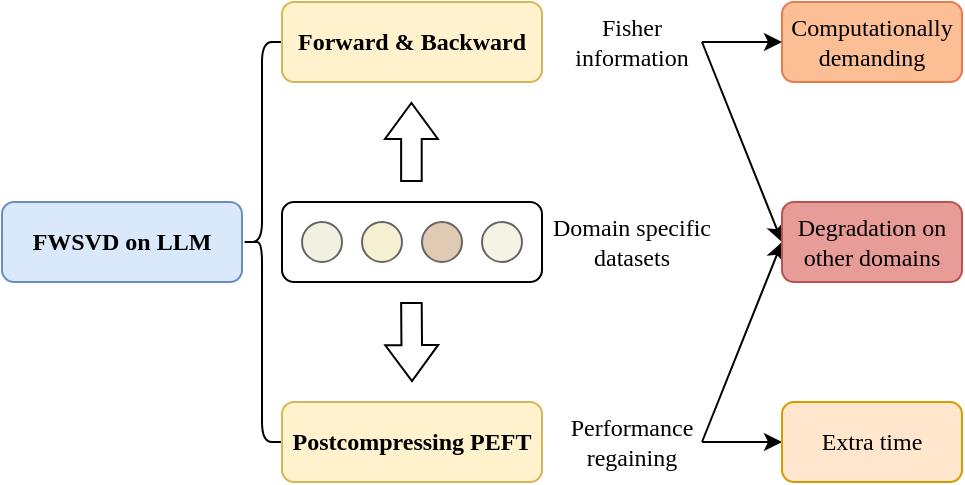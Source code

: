 <mxfile version="22.0.3" type="device">
  <diagram name="第 1 页" id="cdjxVekYtDgV6NIiHvIZ">
    <mxGraphModel dx="842" dy="568" grid="1" gridSize="10" guides="1" tooltips="1" connect="1" arrows="1" fold="1" page="1" pageScale="1" pageWidth="1169" pageHeight="827" math="0" shadow="0">
      <root>
        <mxCell id="0" />
        <mxCell id="1" parent="0" />
        <mxCell id="9_uZ8txBv0w3vRwZMVAc-26" value="&lt;font face=&quot;Times New Roman&quot;&gt;Computationally demanding&lt;/font&gt;" style="rounded=1;whiteSpace=wrap;html=1;fillColor=#FCBE95;strokeColor=#E87A4A;" vertex="1" parent="1">
          <mxGeometry x="470" y="220" width="90" height="40" as="geometry" />
        </mxCell>
        <mxCell id="9_uZ8txBv0w3vRwZMVAc-1" value="&lt;font face=&quot;Times New Roman&quot;&gt;&lt;b&gt;FWSVD on LLM&lt;/b&gt;&lt;/font&gt;" style="rounded=1;whiteSpace=wrap;html=1;fillColor=#dae8fc;strokeColor=#6c8ebf;" vertex="1" parent="1">
          <mxGeometry x="80" y="320" width="120" height="40" as="geometry" />
        </mxCell>
        <mxCell id="9_uZ8txBv0w3vRwZMVAc-2" value="" style="shape=curlyBracket;whiteSpace=wrap;html=1;rounded=1;labelPosition=left;verticalLabelPosition=middle;align=right;verticalAlign=middle;" vertex="1" parent="1">
          <mxGeometry x="200" y="240" width="20" height="200" as="geometry" />
        </mxCell>
        <mxCell id="9_uZ8txBv0w3vRwZMVAc-3" value="&lt;font face=&quot;Times New Roman&quot;&gt;&lt;b&gt;Forward &amp;amp; Backward&lt;/b&gt;&lt;/font&gt;" style="rounded=1;whiteSpace=wrap;html=1;fillColor=#fff2cc;strokeColor=#d6b656;" vertex="1" parent="1">
          <mxGeometry x="220" y="220" width="130" height="40" as="geometry" />
        </mxCell>
        <mxCell id="9_uZ8txBv0w3vRwZMVAc-6" value="&lt;font face=&quot;Times New Roman&quot;&gt;&lt;b&gt;Postcompressing PEFT&lt;/b&gt;&lt;/font&gt;" style="rounded=1;whiteSpace=wrap;html=1;fillColor=#fff2cc;strokeColor=#d6b656;" vertex="1" parent="1">
          <mxGeometry x="220" y="420" width="130" height="40" as="geometry" />
        </mxCell>
        <mxCell id="9_uZ8txBv0w3vRwZMVAc-7" value="" style="rounded=1;whiteSpace=wrap;html=1;" vertex="1" parent="1">
          <mxGeometry x="220" y="320" width="130" height="40" as="geometry" />
        </mxCell>
        <mxCell id="9_uZ8txBv0w3vRwZMVAc-8" value="" style="ellipse;whiteSpace=wrap;html=1;aspect=fixed;fillColor=#F2F0E1;fontColor=#333333;strokeColor=#666666;" vertex="1" parent="1">
          <mxGeometry x="230" y="330" width="20" height="20" as="geometry" />
        </mxCell>
        <mxCell id="9_uZ8txBv0w3vRwZMVAc-9" value="" style="ellipse;whiteSpace=wrap;html=1;aspect=fixed;fillColor=#F5F1D0;fontColor=#333333;strokeColor=#666666;" vertex="1" parent="1">
          <mxGeometry x="260" y="330" width="20" height="20" as="geometry" />
        </mxCell>
        <mxCell id="9_uZ8txBv0w3vRwZMVAc-10" value="" style="ellipse;whiteSpace=wrap;html=1;aspect=fixed;fillColor=#E0CAB4;fontColor=#333333;strokeColor=#666666;" vertex="1" parent="1">
          <mxGeometry x="290" y="330" width="20" height="20" as="geometry" />
        </mxCell>
        <mxCell id="9_uZ8txBv0w3vRwZMVAc-11" value="" style="ellipse;whiteSpace=wrap;html=1;aspect=fixed;fillColor=#F5F3E4;fontColor=#333333;strokeColor=#666666;" vertex="1" parent="1">
          <mxGeometry x="320" y="330" width="20" height="20" as="geometry" />
        </mxCell>
        <mxCell id="9_uZ8txBv0w3vRwZMVAc-12" value="&lt;font face=&quot;Times New Roman&quot;&gt;Domain specific datasets&lt;/font&gt;" style="text;html=1;strokeColor=none;fillColor=none;align=center;verticalAlign=middle;whiteSpace=wrap;rounded=0;" vertex="1" parent="1">
          <mxGeometry x="350" y="325" width="90" height="30" as="geometry" />
        </mxCell>
        <mxCell id="9_uZ8txBv0w3vRwZMVAc-13" value="" style="shape=flexArrow;endArrow=classic;html=1;rounded=0;width=10.286;endSize=5.651;endWidth=15.184;" edge="1" parent="1">
          <mxGeometry width="50" height="50" relative="1" as="geometry">
            <mxPoint x="284.71" y="310" as="sourcePoint" />
            <mxPoint x="284.71" y="270" as="targetPoint" />
          </mxGeometry>
        </mxCell>
        <mxCell id="9_uZ8txBv0w3vRwZMVAc-14" value="&lt;font face=&quot;Times New Roman&quot;&gt;Fisher information&lt;/font&gt;" style="text;html=1;strokeColor=none;fillColor=none;align=center;verticalAlign=middle;whiteSpace=wrap;rounded=0;" vertex="1" parent="1">
          <mxGeometry x="350" y="225" width="90" height="30" as="geometry" />
        </mxCell>
        <mxCell id="9_uZ8txBv0w3vRwZMVAc-15" value="&lt;font face=&quot;Times New Roman&quot;&gt;Performance regaining&lt;/font&gt;" style="text;html=1;strokeColor=none;fillColor=none;align=center;verticalAlign=middle;whiteSpace=wrap;rounded=0;" vertex="1" parent="1">
          <mxGeometry x="350" y="425" width="90" height="30" as="geometry" />
        </mxCell>
        <mxCell id="9_uZ8txBv0w3vRwZMVAc-16" value="" style="shape=flexArrow;endArrow=classic;html=1;rounded=0;width=10.286;endSize=5.651;endWidth=15.184;" edge="1" parent="1">
          <mxGeometry width="50" height="50" relative="1" as="geometry">
            <mxPoint x="284.71" y="370" as="sourcePoint" />
            <mxPoint x="285" y="410" as="targetPoint" />
          </mxGeometry>
        </mxCell>
        <mxCell id="9_uZ8txBv0w3vRwZMVAc-18" value="" style="endArrow=classic;html=1;rounded=0;" edge="1" parent="1">
          <mxGeometry width="50" height="50" relative="1" as="geometry">
            <mxPoint x="430" y="240" as="sourcePoint" />
            <mxPoint x="470" y="240" as="targetPoint" />
          </mxGeometry>
        </mxCell>
        <mxCell id="9_uZ8txBv0w3vRwZMVAc-21" value="" style="endArrow=classic;html=1;rounded=0;entryX=0;entryY=0.5;entryDx=0;entryDy=0;" edge="1" parent="1">
          <mxGeometry width="50" height="50" relative="1" as="geometry">
            <mxPoint x="430" y="240" as="sourcePoint" />
            <mxPoint x="470" y="340" as="targetPoint" />
          </mxGeometry>
        </mxCell>
        <mxCell id="9_uZ8txBv0w3vRwZMVAc-22" value="" style="endArrow=classic;html=1;rounded=0;entryX=0;entryY=0.5;entryDx=0;entryDy=0;" edge="1" parent="1">
          <mxGeometry width="50" height="50" relative="1" as="geometry">
            <mxPoint x="430" y="440" as="sourcePoint" />
            <mxPoint x="470" y="340" as="targetPoint" />
          </mxGeometry>
        </mxCell>
        <mxCell id="9_uZ8txBv0w3vRwZMVAc-24" value="" style="endArrow=classic;html=1;rounded=0;" edge="1" parent="1">
          <mxGeometry width="50" height="50" relative="1" as="geometry">
            <mxPoint x="430" y="440" as="sourcePoint" />
            <mxPoint x="470" y="440" as="targetPoint" />
          </mxGeometry>
        </mxCell>
        <mxCell id="9_uZ8txBv0w3vRwZMVAc-27" value="&lt;font face=&quot;Times New Roman&quot;&gt;Degradation on other domains&lt;/font&gt;" style="rounded=1;whiteSpace=wrap;html=1;fillColor=#E89C97;strokeColor=#b85450;" vertex="1" parent="1">
          <mxGeometry x="470" y="320" width="90" height="40" as="geometry" />
        </mxCell>
        <mxCell id="9_uZ8txBv0w3vRwZMVAc-29" value="&lt;font face=&quot;Times New Roman&quot;&gt;Extra time&lt;/font&gt;" style="rounded=1;whiteSpace=wrap;html=1;fillColor=#ffe6cc;strokeColor=#d79b00;" vertex="1" parent="1">
          <mxGeometry x="470" y="420" width="90" height="40" as="geometry" />
        </mxCell>
      </root>
    </mxGraphModel>
  </diagram>
</mxfile>
